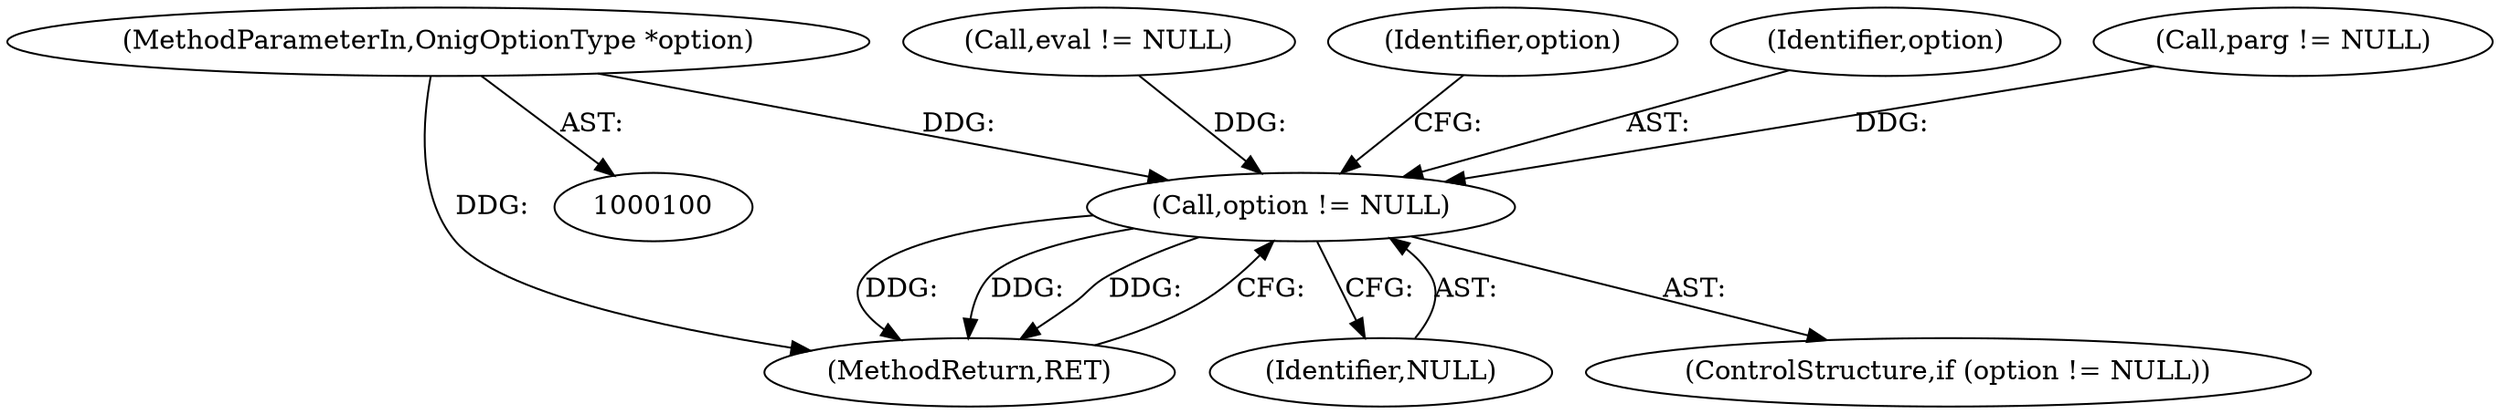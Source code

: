 digraph "0_php-src_5b597a2e5b28e2d5a52fc1be13f425f08f47cb62?w=1_4@pointer" {
"1000103" [label="(MethodParameterIn,OnigOptionType *option)"];
"1000237" [label="(Call,option != NULL)"];
"1000226" [label="(Call,eval != NULL)"];
"1000242" [label="(Identifier,option)"];
"1000103" [label="(MethodParameterIn,OnigOptionType *option)"];
"1000236" [label="(ControlStructure,if (option != NULL))"];
"1000238" [label="(Identifier,option)"];
"1000118" [label="(Call,parg != NULL)"];
"1000244" [label="(MethodReturn,RET)"];
"1000239" [label="(Identifier,NULL)"];
"1000237" [label="(Call,option != NULL)"];
"1000103" -> "1000100"  [label="AST: "];
"1000103" -> "1000244"  [label="DDG: "];
"1000103" -> "1000237"  [label="DDG: "];
"1000237" -> "1000236"  [label="AST: "];
"1000237" -> "1000239"  [label="CFG: "];
"1000238" -> "1000237"  [label="AST: "];
"1000239" -> "1000237"  [label="AST: "];
"1000242" -> "1000237"  [label="CFG: "];
"1000244" -> "1000237"  [label="CFG: "];
"1000237" -> "1000244"  [label="DDG: "];
"1000237" -> "1000244"  [label="DDG: "];
"1000237" -> "1000244"  [label="DDG: "];
"1000226" -> "1000237"  [label="DDG: "];
"1000118" -> "1000237"  [label="DDG: "];
}
